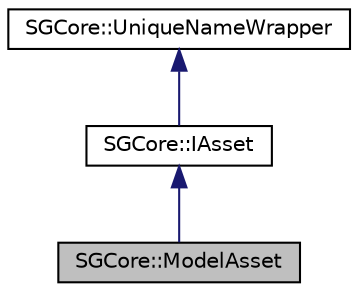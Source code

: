 digraph "SGCore::ModelAsset"
{
 // LATEX_PDF_SIZE
  edge [fontname="Helvetica",fontsize="10",labelfontname="Helvetica",labelfontsize="10"];
  node [fontname="Helvetica",fontsize="10",shape=record];
  Node1 [label="SGCore::ModelAsset",height=0.2,width=0.4,color="black", fillcolor="grey75", style="filled", fontcolor="black",tooltip=" "];
  Node2 -> Node1 [dir="back",color="midnightblue",fontsize="10",style="solid",fontname="Helvetica"];
  Node2 [label="SGCore::IAsset",height=0.2,width=0.4,color="black", fillcolor="white", style="filled",URL="$classSGCore_1_1IAsset.html",tooltip=" "];
  Node3 -> Node2 [dir="back",color="midnightblue",fontsize="10",style="solid",fontname="Helvetica"];
  Node3 [label="SGCore::UniqueNameWrapper",height=0.2,width=0.4,color="black", fillcolor="white", style="filled",URL="$classSGCore_1_1UniqueNameWrapper.html",tooltip=" "];
}
